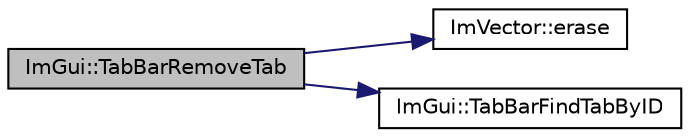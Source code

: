 digraph "ImGui::TabBarRemoveTab"
{
 // LATEX_PDF_SIZE
  edge [fontname="Helvetica",fontsize="10",labelfontname="Helvetica",labelfontsize="10"];
  node [fontname="Helvetica",fontsize="10",shape=record];
  rankdir="LR";
  Node1 [label="ImGui::TabBarRemoveTab",height=0.2,width=0.4,color="black", fillcolor="grey75", style="filled", fontcolor="black",tooltip=" "];
  Node1 -> Node2 [color="midnightblue",fontsize="10",style="solid"];
  Node2 [label="ImVector::erase",height=0.2,width=0.4,color="black", fillcolor="white", style="filled",URL="$struct_im_vector.html#af44d62675eb411f655da9cced5237456",tooltip=" "];
  Node1 -> Node3 [color="midnightblue",fontsize="10",style="solid"];
  Node3 [label="ImGui::TabBarFindTabByID",height=0.2,width=0.4,color="black", fillcolor="white", style="filled",URL="$namespace_im_gui.html#a892525a74a6206eabbeb851071b3119a",tooltip=" "];
}
